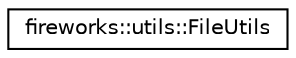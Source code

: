digraph "Graphical Class Hierarchy"
{
 // LATEX_PDF_SIZE
  edge [fontname="Helvetica",fontsize="10",labelfontname="Helvetica",labelfontsize="10"];
  node [fontname="Helvetica",fontsize="10",shape=record];
  rankdir="LR";
  Node0 [label="fireworks::utils::FileUtils",height=0.2,width=0.4,color="black", fillcolor="white", style="filled",URL="$classfireworks_1_1utils_1_1_file_utils.html",tooltip="A utility class to load various types of files."];
}
